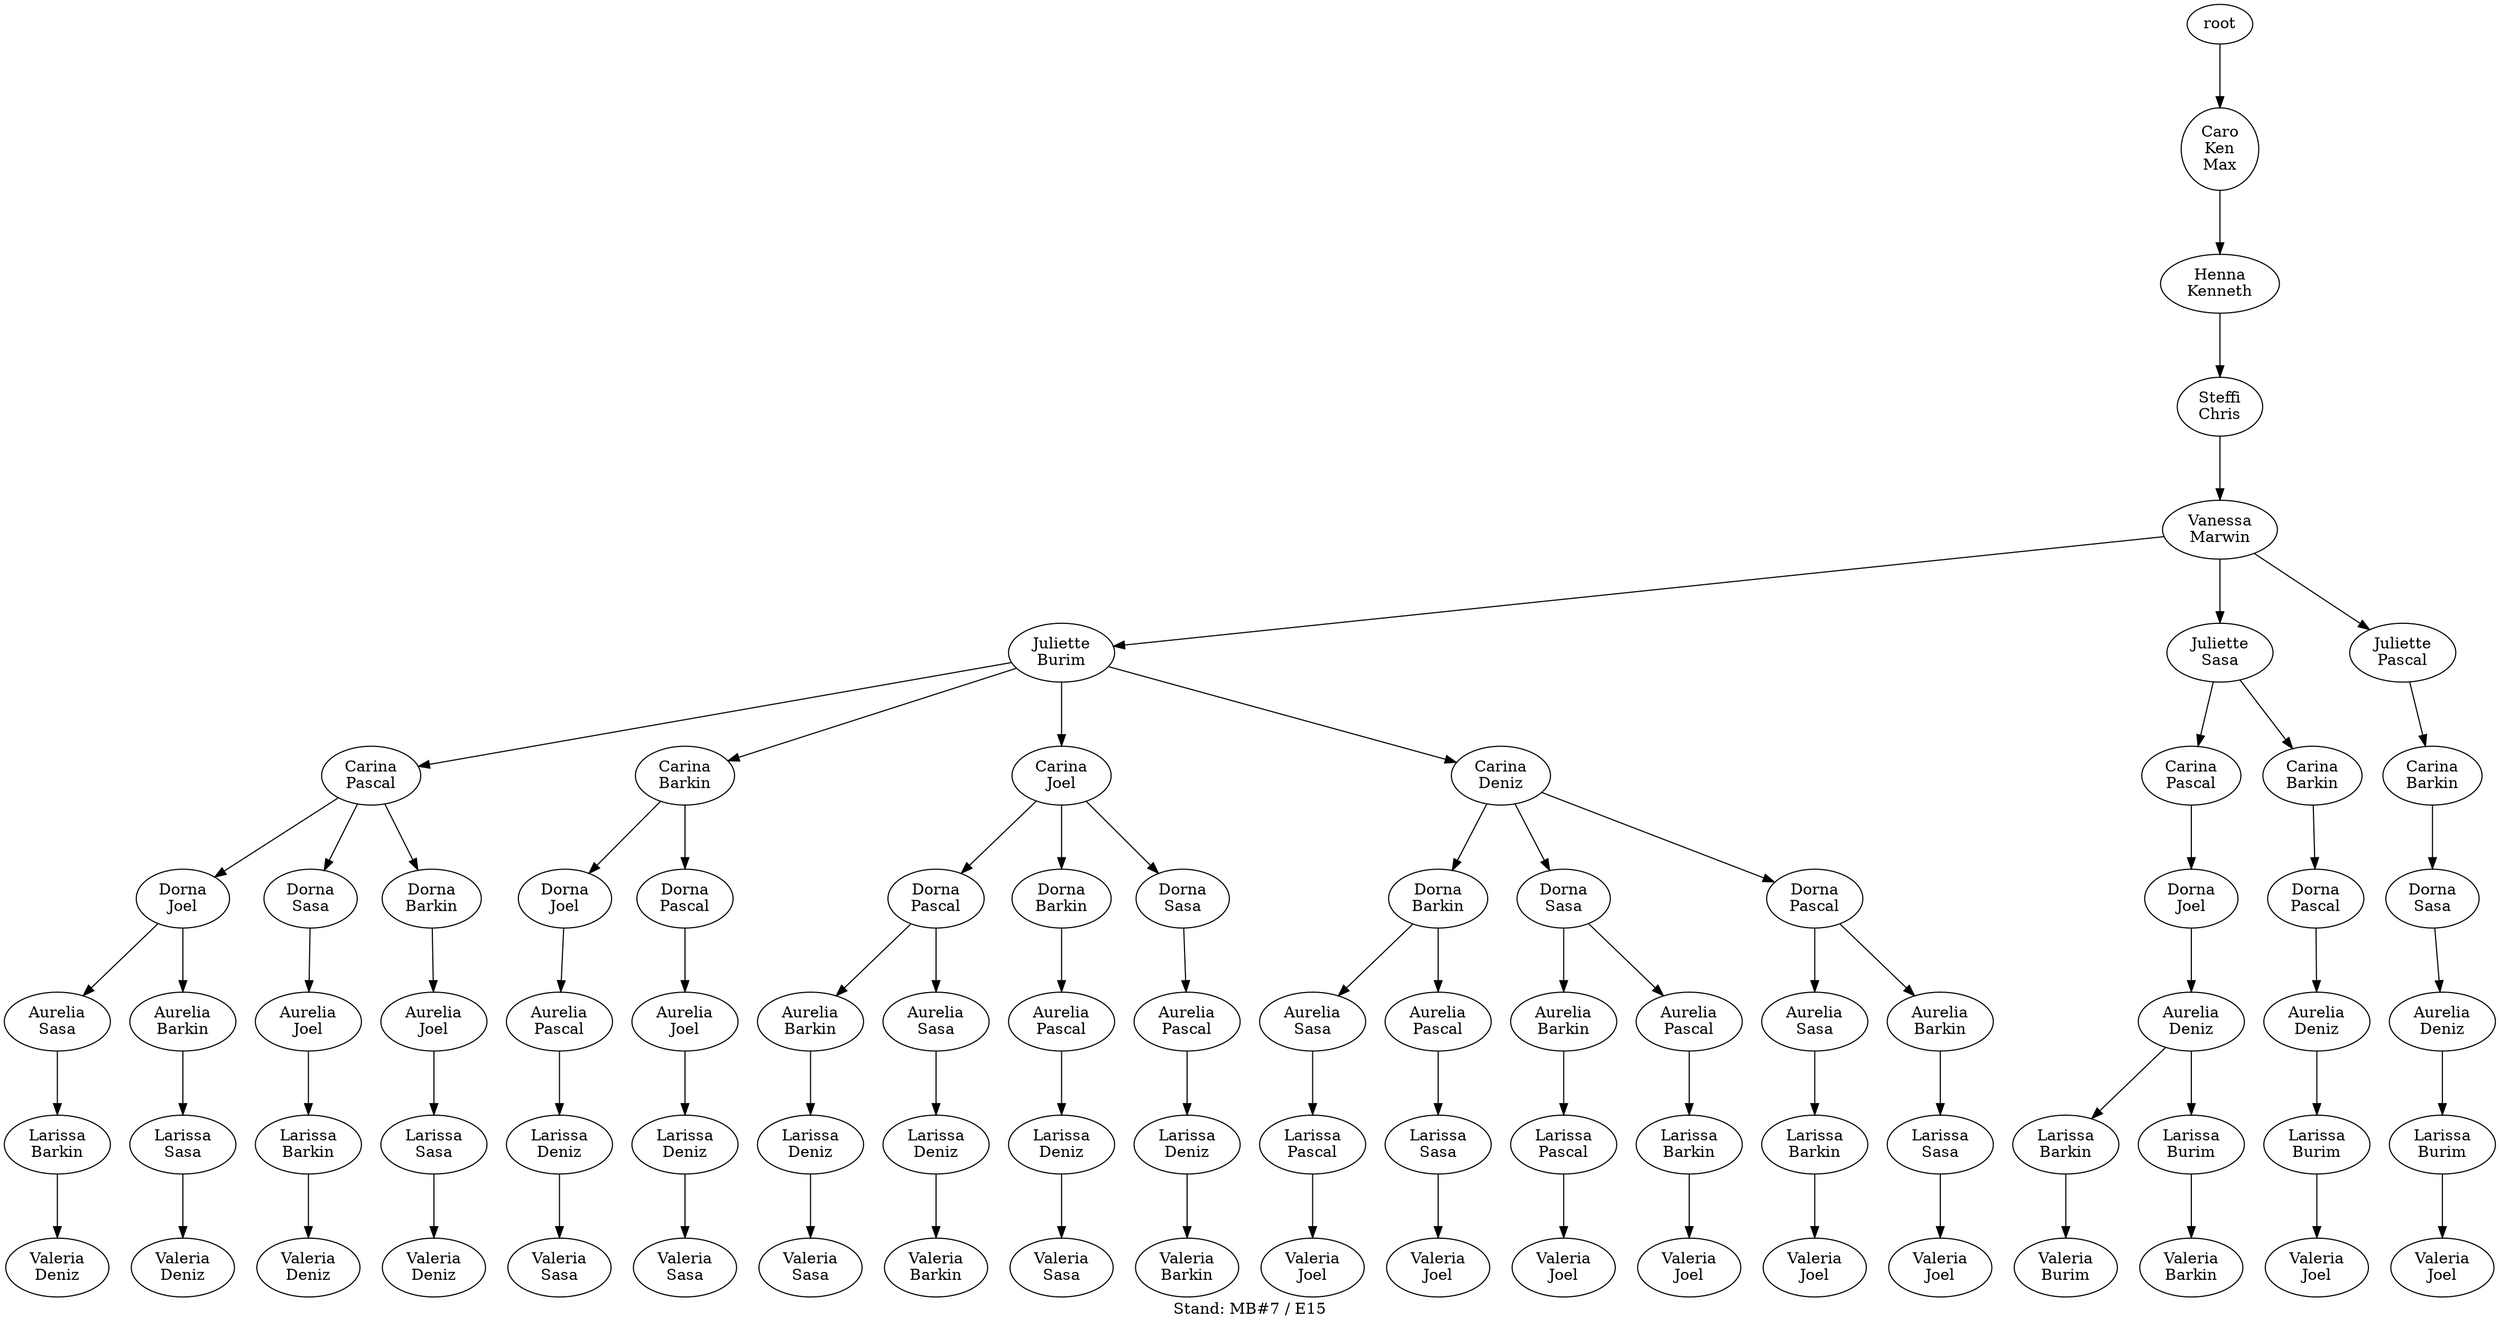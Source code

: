 digraph D { labelloc="b"; label="Stand: MB#7 / E15"; ranksep=0.8;
"root/5,7"[label="Caro\nKen\nMax"]
"root" -> "root/5,7";
"root/5,7/6"[label="Henna\nKenneth"]
"root/5,7" -> "root/5,7/6";
"root/5,7/6/2"[label="Steffi\nChris"]
"root/5,7/6" -> "root/5,7/6/2";
"root/5,7/6/2/10"[label="Vanessa\nMarwin"]
"root/5,7/6/2" -> "root/5,7/6/2/10";
"root/5,7/6/2/10/1"[label="Juliette\nBurim"]
"root/5,7/6/2/10" -> "root/5,7/6/2/10/1";
"root/5,7/6/2/10/1/8"[label="Carina\nPascal"]
"root/5,7/6/2/10/1" -> "root/5,7/6/2/10/1/8";
"root/5,7/6/2/10/1/8/4"[label="Dorna\nJoel"]
"root/5,7/6/2/10/1/8" -> "root/5,7/6/2/10/1/8/4";
"root/5,7/6/2/10/1/8/4/9"[label="Aurelia\nSasa"]
"root/5,7/6/2/10/1/8/4" -> "root/5,7/6/2/10/1/8/4/9";
"root/5,7/6/2/10/1/8/4/9/0"[label="Larissa\nBarkin"]
"root/5,7/6/2/10/1/8/4/9" -> "root/5,7/6/2/10/1/8/4/9/0";
"root/5,7/6/2/10/1/8/4/9/0/3"[label="Valeria\nDeniz"]
"root/5,7/6/2/10/1/8/4/9/0" -> "root/5,7/6/2/10/1/8/4/9/0/3";
"root/5,7/6/2/10/1/8/9"[label="Dorna\nSasa"]
"root/5,7/6/2/10/1/8" -> "root/5,7/6/2/10/1/8/9";
"root/5,7/6/2/10/1/8/9/4"[label="Aurelia\nJoel"]
"root/5,7/6/2/10/1/8/9" -> "root/5,7/6/2/10/1/8/9/4";
"root/5,7/6/2/10/1/8/9/4/0"[label="Larissa\nBarkin"]
"root/5,7/6/2/10/1/8/9/4" -> "root/5,7/6/2/10/1/8/9/4/0";
"root/5,7/6/2/10/1/8/9/4/0/3"[label="Valeria\nDeniz"]
"root/5,7/6/2/10/1/8/9/4/0" -> "root/5,7/6/2/10/1/8/9/4/0/3";
"root/5,7/6/2/10/1/8/0"[label="Dorna\nBarkin"]
"root/5,7/6/2/10/1/8" -> "root/5,7/6/2/10/1/8/0";
"root/5,7/6/2/10/1/8/0/4"[label="Aurelia\nJoel"]
"root/5,7/6/2/10/1/8/0" -> "root/5,7/6/2/10/1/8/0/4";
"root/5,7/6/2/10/1/8/0/4/9"[label="Larissa\nSasa"]
"root/5,7/6/2/10/1/8/0/4" -> "root/5,7/6/2/10/1/8/0/4/9";
"root/5,7/6/2/10/1/8/0/4/9/3"[label="Valeria\nDeniz"]
"root/5,7/6/2/10/1/8/0/4/9" -> "root/5,7/6/2/10/1/8/0/4/9/3";
"root/5,7/6/2/10/1/8/4/0"[label="Aurelia\nBarkin"]
"root/5,7/6/2/10/1/8/4" -> "root/5,7/6/2/10/1/8/4/0";
"root/5,7/6/2/10/1/8/4/0/9"[label="Larissa\nSasa"]
"root/5,7/6/2/10/1/8/4/0" -> "root/5,7/6/2/10/1/8/4/0/9";
"root/5,7/6/2/10/1/8/4/0/9/3"[label="Valeria\nDeniz"]
"root/5,7/6/2/10/1/8/4/0/9" -> "root/5,7/6/2/10/1/8/4/0/9/3";
"root/5,7/6/2/10/9"[label="Juliette\nSasa"]
"root/5,7/6/2/10" -> "root/5,7/6/2/10/9";
"root/5,7/6/2/10/9/8"[label="Carina\nPascal"]
"root/5,7/6/2/10/9" -> "root/5,7/6/2/10/9/8";
"root/5,7/6/2/10/9/8/4"[label="Dorna\nJoel"]
"root/5,7/6/2/10/9/8" -> "root/5,7/6/2/10/9/8/4";
"root/5,7/6/2/10/9/8/4/3"[label="Aurelia\nDeniz"]
"root/5,7/6/2/10/9/8/4" -> "root/5,7/6/2/10/9/8/4/3";
"root/5,7/6/2/10/9/8/4/3/0"[label="Larissa\nBarkin"]
"root/5,7/6/2/10/9/8/4/3" -> "root/5,7/6/2/10/9/8/4/3/0";
"root/5,7/6/2/10/9/8/4/3/0/1"[label="Valeria\nBurim"]
"root/5,7/6/2/10/9/8/4/3/0" -> "root/5,7/6/2/10/9/8/4/3/0/1";
"root/5,7/6/2/10/1/0"[label="Carina\nBarkin"]
"root/5,7/6/2/10/1" -> "root/5,7/6/2/10/1/0";
"root/5,7/6/2/10/1/0/4"[label="Dorna\nJoel"]
"root/5,7/6/2/10/1/0" -> "root/5,7/6/2/10/1/0/4";
"root/5,7/6/2/10/1/0/4/8"[label="Aurelia\nPascal"]
"root/5,7/6/2/10/1/0/4" -> "root/5,7/6/2/10/1/0/4/8";
"root/5,7/6/2/10/1/0/4/8/3"[label="Larissa\nDeniz"]
"root/5,7/6/2/10/1/0/4/8" -> "root/5,7/6/2/10/1/0/4/8/3";
"root/5,7/6/2/10/1/0/4/8/3/9"[label="Valeria\nSasa"]
"root/5,7/6/2/10/1/0/4/8/3" -> "root/5,7/6/2/10/1/0/4/8/3/9";
"root/5,7/6/2/10/1/0/8"[label="Dorna\nPascal"]
"root/5,7/6/2/10/1/0" -> "root/5,7/6/2/10/1/0/8";
"root/5,7/6/2/10/1/0/8/4"[label="Aurelia\nJoel"]
"root/5,7/6/2/10/1/0/8" -> "root/5,7/6/2/10/1/0/8/4";
"root/5,7/6/2/10/1/0/8/4/3"[label="Larissa\nDeniz"]
"root/5,7/6/2/10/1/0/8/4" -> "root/5,7/6/2/10/1/0/8/4/3";
"root/5,7/6/2/10/1/0/8/4/3/9"[label="Valeria\nSasa"]
"root/5,7/6/2/10/1/0/8/4/3" -> "root/5,7/6/2/10/1/0/8/4/3/9";
"root/5,7/6/2/10/1/4"[label="Carina\nJoel"]
"root/5,7/6/2/10/1" -> "root/5,7/6/2/10/1/4";
"root/5,7/6/2/10/1/4/8"[label="Dorna\nPascal"]
"root/5,7/6/2/10/1/4" -> "root/5,7/6/2/10/1/4/8";
"root/5,7/6/2/10/1/4/8/0"[label="Aurelia\nBarkin"]
"root/5,7/6/2/10/1/4/8" -> "root/5,7/6/2/10/1/4/8/0";
"root/5,7/6/2/10/1/4/8/0/3"[label="Larissa\nDeniz"]
"root/5,7/6/2/10/1/4/8/0" -> "root/5,7/6/2/10/1/4/8/0/3";
"root/5,7/6/2/10/1/4/8/0/3/9"[label="Valeria\nSasa"]
"root/5,7/6/2/10/1/4/8/0/3" -> "root/5,7/6/2/10/1/4/8/0/3/9";
"root/5,7/6/2/10/1/4/0"[label="Dorna\nBarkin"]
"root/5,7/6/2/10/1/4" -> "root/5,7/6/2/10/1/4/0";
"root/5,7/6/2/10/1/4/0/8"[label="Aurelia\nPascal"]
"root/5,7/6/2/10/1/4/0" -> "root/5,7/6/2/10/1/4/0/8";
"root/5,7/6/2/10/1/4/0/8/3"[label="Larissa\nDeniz"]
"root/5,7/6/2/10/1/4/0/8" -> "root/5,7/6/2/10/1/4/0/8/3";
"root/5,7/6/2/10/1/4/0/8/3/9"[label="Valeria\nSasa"]
"root/5,7/6/2/10/1/4/0/8/3" -> "root/5,7/6/2/10/1/4/0/8/3/9";
"root/5,7/6/2/10/1/3"[label="Carina\nDeniz"]
"root/5,7/6/2/10/1" -> "root/5,7/6/2/10/1/3";
"root/5,7/6/2/10/1/3/0"[label="Dorna\nBarkin"]
"root/5,7/6/2/10/1/3" -> "root/5,7/6/2/10/1/3/0";
"root/5,7/6/2/10/1/3/0/9"[label="Aurelia\nSasa"]
"root/5,7/6/2/10/1/3/0" -> "root/5,7/6/2/10/1/3/0/9";
"root/5,7/6/2/10/1/3/0/9/8"[label="Larissa\nPascal"]
"root/5,7/6/2/10/1/3/0/9" -> "root/5,7/6/2/10/1/3/0/9/8";
"root/5,7/6/2/10/1/3/0/9/8/4"[label="Valeria\nJoel"]
"root/5,7/6/2/10/1/3/0/9/8" -> "root/5,7/6/2/10/1/3/0/9/8/4";
"root/5,7/6/2/10/1/3/9"[label="Dorna\nSasa"]
"root/5,7/6/2/10/1/3" -> "root/5,7/6/2/10/1/3/9";
"root/5,7/6/2/10/1/3/9/0"[label="Aurelia\nBarkin"]
"root/5,7/6/2/10/1/3/9" -> "root/5,7/6/2/10/1/3/9/0";
"root/5,7/6/2/10/1/3/9/0/8"[label="Larissa\nPascal"]
"root/5,7/6/2/10/1/3/9/0" -> "root/5,7/6/2/10/1/3/9/0/8";
"root/5,7/6/2/10/1/3/9/0/8/4"[label="Valeria\nJoel"]
"root/5,7/6/2/10/1/3/9/0/8" -> "root/5,7/6/2/10/1/3/9/0/8/4";
"root/5,7/6/2/10/8"[label="Juliette\nPascal"]
"root/5,7/6/2/10" -> "root/5,7/6/2/10/8";
"root/5,7/6/2/10/8/0"[label="Carina\nBarkin"]
"root/5,7/6/2/10/8" -> "root/5,7/6/2/10/8/0";
"root/5,7/6/2/10/8/0/9"[label="Dorna\nSasa"]
"root/5,7/6/2/10/8/0" -> "root/5,7/6/2/10/8/0/9";
"root/5,7/6/2/10/8/0/9/3"[label="Aurelia\nDeniz"]
"root/5,7/6/2/10/8/0/9" -> "root/5,7/6/2/10/8/0/9/3";
"root/5,7/6/2/10/8/0/9/3/1"[label="Larissa\nBurim"]
"root/5,7/6/2/10/8/0/9/3" -> "root/5,7/6/2/10/8/0/9/3/1";
"root/5,7/6/2/10/8/0/9/3/1/4"[label="Valeria\nJoel"]
"root/5,7/6/2/10/8/0/9/3/1" -> "root/5,7/6/2/10/8/0/9/3/1/4";
"root/5,7/6/2/10/9/0"[label="Carina\nBarkin"]
"root/5,7/6/2/10/9" -> "root/5,7/6/2/10/9/0";
"root/5,7/6/2/10/9/0/8"[label="Dorna\nPascal"]
"root/5,7/6/2/10/9/0" -> "root/5,7/6/2/10/9/0/8";
"root/5,7/6/2/10/9/0/8/3"[label="Aurelia\nDeniz"]
"root/5,7/6/2/10/9/0/8" -> "root/5,7/6/2/10/9/0/8/3";
"root/5,7/6/2/10/9/0/8/3/1"[label="Larissa\nBurim"]
"root/5,7/6/2/10/9/0/8/3" -> "root/5,7/6/2/10/9/0/8/3/1";
"root/5,7/6/2/10/9/0/8/3/1/4"[label="Valeria\nJoel"]
"root/5,7/6/2/10/9/0/8/3/1" -> "root/5,7/6/2/10/9/0/8/3/1/4";
"root/5,7/6/2/10/1/3/9/8"[label="Aurelia\nPascal"]
"root/5,7/6/2/10/1/3/9" -> "root/5,7/6/2/10/1/3/9/8";
"root/5,7/6/2/10/1/3/9/8/0"[label="Larissa\nBarkin"]
"root/5,7/6/2/10/1/3/9/8" -> "root/5,7/6/2/10/1/3/9/8/0";
"root/5,7/6/2/10/1/3/9/8/0/4"[label="Valeria\nJoel"]
"root/5,7/6/2/10/1/3/9/8/0" -> "root/5,7/6/2/10/1/3/9/8/0/4";
"root/5,7/6/2/10/1/3/8"[label="Dorna\nPascal"]
"root/5,7/6/2/10/1/3" -> "root/5,7/6/2/10/1/3/8";
"root/5,7/6/2/10/1/3/8/9"[label="Aurelia\nSasa"]
"root/5,7/6/2/10/1/3/8" -> "root/5,7/6/2/10/1/3/8/9";
"root/5,7/6/2/10/1/3/8/9/0"[label="Larissa\nBarkin"]
"root/5,7/6/2/10/1/3/8/9" -> "root/5,7/6/2/10/1/3/8/9/0";
"root/5,7/6/2/10/1/3/8/9/0/4"[label="Valeria\nJoel"]
"root/5,7/6/2/10/1/3/8/9/0" -> "root/5,7/6/2/10/1/3/8/9/0/4";
"root/5,7/6/2/10/1/3/0/8"[label="Aurelia\nPascal"]
"root/5,7/6/2/10/1/3/0" -> "root/5,7/6/2/10/1/3/0/8";
"root/5,7/6/2/10/1/3/0/8/9"[label="Larissa\nSasa"]
"root/5,7/6/2/10/1/3/0/8" -> "root/5,7/6/2/10/1/3/0/8/9";
"root/5,7/6/2/10/1/3/0/8/9/4"[label="Valeria\nJoel"]
"root/5,7/6/2/10/1/3/0/8/9" -> "root/5,7/6/2/10/1/3/0/8/9/4";
"root/5,7/6/2/10/1/3/8/0"[label="Aurelia\nBarkin"]
"root/5,7/6/2/10/1/3/8" -> "root/5,7/6/2/10/1/3/8/0";
"root/5,7/6/2/10/1/3/8/0/9"[label="Larissa\nSasa"]
"root/5,7/6/2/10/1/3/8/0" -> "root/5,7/6/2/10/1/3/8/0/9";
"root/5,7/6/2/10/1/3/8/0/9/4"[label="Valeria\nJoel"]
"root/5,7/6/2/10/1/3/8/0/9" -> "root/5,7/6/2/10/1/3/8/0/9/4";
"root/5,7/6/2/10/9/8/4/3/1"[label="Larissa\nBurim"]
"root/5,7/6/2/10/9/8/4/3" -> "root/5,7/6/2/10/9/8/4/3/1";
"root/5,7/6/2/10/9/8/4/3/1/0"[label="Valeria\nBarkin"]
"root/5,7/6/2/10/9/8/4/3/1" -> "root/5,7/6/2/10/9/8/4/3/1/0";
"root/5,7/6/2/10/1/4/9"[label="Dorna\nSasa"]
"root/5,7/6/2/10/1/4" -> "root/5,7/6/2/10/1/4/9";
"root/5,7/6/2/10/1/4/9/8"[label="Aurelia\nPascal"]
"root/5,7/6/2/10/1/4/9" -> "root/5,7/6/2/10/1/4/9/8";
"root/5,7/6/2/10/1/4/9/8/3"[label="Larissa\nDeniz"]
"root/5,7/6/2/10/1/4/9/8" -> "root/5,7/6/2/10/1/4/9/8/3";
"root/5,7/6/2/10/1/4/9/8/3/0"[label="Valeria\nBarkin"]
"root/5,7/6/2/10/1/4/9/8/3" -> "root/5,7/6/2/10/1/4/9/8/3/0";
"root/5,7/6/2/10/1/4/8/9"[label="Aurelia\nSasa"]
"root/5,7/6/2/10/1/4/8" -> "root/5,7/6/2/10/1/4/8/9";
"root/5,7/6/2/10/1/4/8/9/3"[label="Larissa\nDeniz"]
"root/5,7/6/2/10/1/4/8/9" -> "root/5,7/6/2/10/1/4/8/9/3";
"root/5,7/6/2/10/1/4/8/9/3/0"[label="Valeria\nBarkin"]
"root/5,7/6/2/10/1/4/8/9/3" -> "root/5,7/6/2/10/1/4/8/9/3/0";
}
